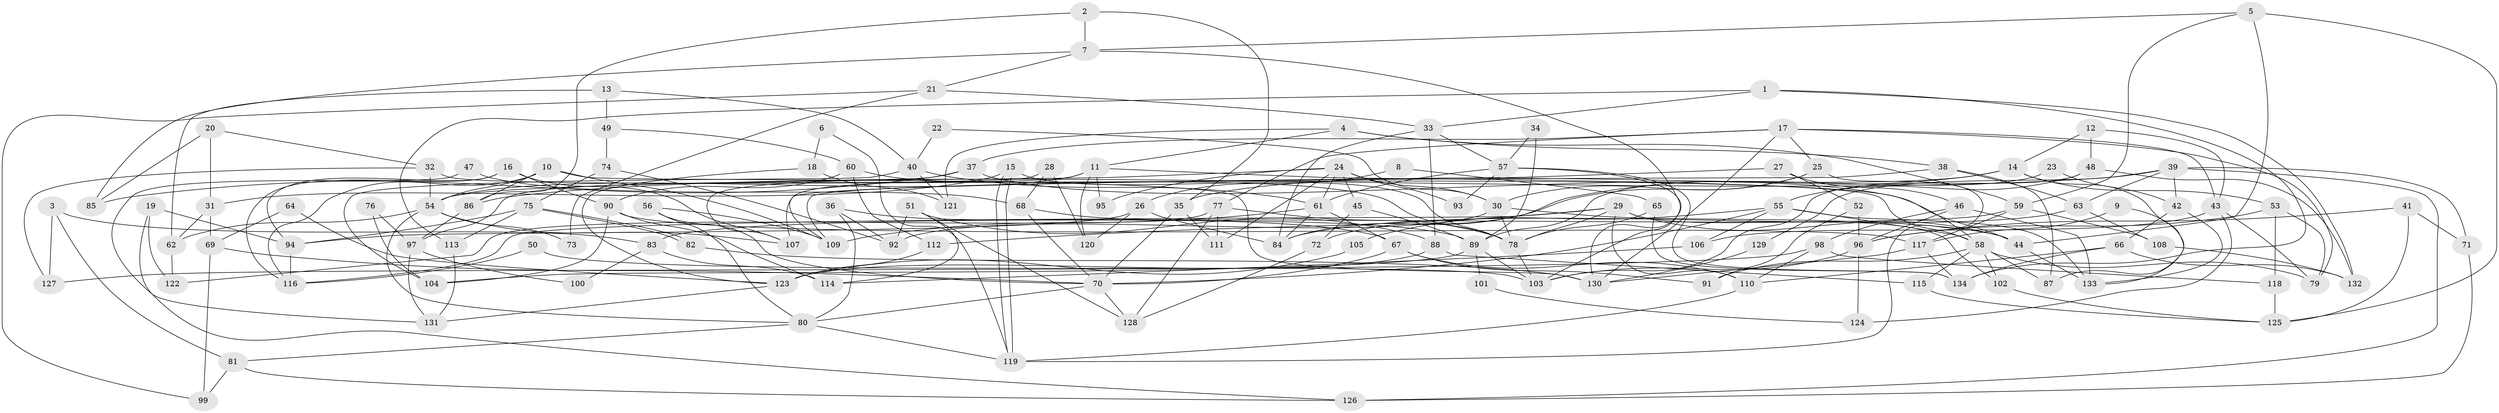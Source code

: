 // coarse degree distribution, {4: 0.23595505617977527, 5: 0.12359550561797752, 7: 0.1348314606741573, 2: 0.11235955056179775, 11: 0.011235955056179775, 3: 0.15730337078651685, 6: 0.14606741573033707, 8: 0.033707865168539325, 9: 0.02247191011235955, 10: 0.02247191011235955}
// Generated by graph-tools (version 1.1) at 2025/23/03/03/25 07:23:58]
// undirected, 134 vertices, 268 edges
graph export_dot {
graph [start="1"]
  node [color=gray90,style=filled];
  1;
  2;
  3;
  4;
  5;
  6;
  7;
  8;
  9;
  10;
  11;
  12;
  13;
  14;
  15;
  16;
  17;
  18;
  19;
  20;
  21;
  22;
  23;
  24;
  25;
  26;
  27;
  28;
  29;
  30;
  31;
  32;
  33;
  34;
  35;
  36;
  37;
  38;
  39;
  40;
  41;
  42;
  43;
  44;
  45;
  46;
  47;
  48;
  49;
  50;
  51;
  52;
  53;
  54;
  55;
  56;
  57;
  58;
  59;
  60;
  61;
  62;
  63;
  64;
  65;
  66;
  67;
  68;
  69;
  70;
  71;
  72;
  73;
  74;
  75;
  76;
  77;
  78;
  79;
  80;
  81;
  82;
  83;
  84;
  85;
  86;
  87;
  88;
  89;
  90;
  91;
  92;
  93;
  94;
  95;
  96;
  97;
  98;
  99;
  100;
  101;
  102;
  103;
  104;
  105;
  106;
  107;
  108;
  109;
  110;
  111;
  112;
  113;
  114;
  115;
  116;
  117;
  118;
  119;
  120;
  121;
  122;
  123;
  124;
  125;
  126;
  127;
  128;
  129;
  130;
  131;
  132;
  133;
  134;
  1 -- 132;
  1 -- 113;
  1 -- 33;
  1 -- 134;
  2 -- 35;
  2 -- 7;
  2 -- 86;
  3 -- 127;
  3 -- 83;
  3 -- 81;
  4 -- 59;
  4 -- 11;
  4 -- 38;
  4 -- 121;
  5 -- 7;
  5 -- 44;
  5 -- 59;
  5 -- 125;
  6 -- 18;
  6 -- 119;
  7 -- 21;
  7 -- 103;
  7 -- 85;
  8 -- 26;
  8 -- 65;
  9 -- 117;
  9 -- 133;
  10 -- 130;
  10 -- 116;
  10 -- 54;
  10 -- 86;
  10 -- 109;
  11 -- 58;
  11 -- 54;
  11 -- 95;
  11 -- 97;
  11 -- 120;
  12 -- 14;
  12 -- 48;
  12 -- 43;
  13 -- 62;
  13 -- 40;
  13 -- 49;
  14 -- 84;
  14 -- 87;
  14 -- 35;
  14 -- 53;
  15 -- 78;
  15 -- 119;
  15 -- 119;
  15 -- 31;
  16 -- 116;
  16 -- 90;
  16 -- 94;
  16 -- 107;
  17 -- 25;
  17 -- 77;
  17 -- 37;
  17 -- 43;
  17 -- 79;
  17 -- 130;
  18 -- 121;
  18 -- 123;
  19 -- 126;
  19 -- 94;
  19 -- 122;
  20 -- 85;
  20 -- 32;
  20 -- 31;
  21 -- 33;
  21 -- 99;
  21 -- 73;
  22 -- 40;
  22 -- 30;
  23 -- 89;
  23 -- 42;
  24 -- 54;
  24 -- 30;
  24 -- 45;
  24 -- 61;
  24 -- 93;
  24 -- 95;
  24 -- 111;
  25 -- 119;
  25 -- 30;
  25 -- 72;
  26 -- 84;
  26 -- 94;
  26 -- 120;
  27 -- 46;
  27 -- 52;
  27 -- 107;
  28 -- 120;
  28 -- 109;
  28 -- 68;
  29 -- 110;
  29 -- 44;
  29 -- 78;
  29 -- 102;
  29 -- 112;
  29 -- 116;
  30 -- 78;
  30 -- 92;
  30 -- 44;
  31 -- 62;
  31 -- 69;
  32 -- 54;
  32 -- 58;
  32 -- 127;
  33 -- 57;
  33 -- 84;
  33 -- 88;
  34 -- 89;
  34 -- 57;
  35 -- 70;
  35 -- 111;
  36 -- 67;
  36 -- 80;
  36 -- 92;
  37 -- 107;
  37 -- 44;
  37 -- 85;
  38 -- 63;
  38 -- 87;
  38 -- 109;
  39 -- 42;
  39 -- 86;
  39 -- 63;
  39 -- 71;
  39 -- 126;
  39 -- 129;
  40 -- 104;
  40 -- 61;
  40 -- 121;
  41 -- 125;
  41 -- 71;
  41 -- 96;
  42 -- 66;
  42 -- 133;
  43 -- 79;
  43 -- 106;
  43 -- 124;
  44 -- 133;
  45 -- 89;
  45 -- 72;
  46 -- 133;
  46 -- 96;
  46 -- 98;
  47 -- 68;
  47 -- 131;
  48 -- 55;
  48 -- 103;
  48 -- 132;
  49 -- 60;
  49 -- 74;
  50 -- 103;
  50 -- 116;
  51 -- 128;
  51 -- 88;
  51 -- 92;
  51 -- 114;
  52 -- 96;
  52 -- 91;
  53 -- 79;
  53 -- 96;
  53 -- 118;
  54 -- 107;
  54 -- 62;
  54 -- 73;
  54 -- 80;
  55 -- 70;
  55 -- 58;
  55 -- 105;
  55 -- 106;
  55 -- 133;
  56 -- 109;
  56 -- 80;
  56 -- 70;
  57 -- 61;
  57 -- 134;
  57 -- 93;
  57 -- 130;
  58 -- 79;
  58 -- 102;
  58 -- 87;
  58 -- 91;
  58 -- 115;
  59 -- 108;
  59 -- 83;
  59 -- 117;
  60 -- 90;
  60 -- 78;
  60 -- 112;
  61 -- 109;
  61 -- 67;
  61 -- 84;
  62 -- 122;
  63 -- 84;
  63 -- 108;
  64 -- 123;
  64 -- 69;
  65 -- 134;
  65 -- 78;
  66 -- 134;
  66 -- 110;
  66 -- 132;
  67 -- 70;
  67 -- 91;
  67 -- 110;
  68 -- 70;
  68 -- 89;
  69 -- 70;
  69 -- 99;
  70 -- 128;
  70 -- 80;
  71 -- 126;
  72 -- 128;
  74 -- 92;
  74 -- 75;
  75 -- 82;
  75 -- 82;
  75 -- 94;
  75 -- 113;
  76 -- 97;
  76 -- 104;
  77 -- 111;
  77 -- 122;
  77 -- 78;
  77 -- 128;
  78 -- 103;
  80 -- 81;
  80 -- 119;
  81 -- 99;
  81 -- 126;
  82 -- 130;
  83 -- 114;
  83 -- 100;
  86 -- 97;
  88 -- 115;
  88 -- 123;
  89 -- 103;
  89 -- 101;
  89 -- 104;
  90 -- 117;
  90 -- 114;
  90 -- 104;
  94 -- 116;
  96 -- 103;
  96 -- 124;
  97 -- 100;
  97 -- 131;
  98 -- 110;
  98 -- 118;
  98 -- 127;
  101 -- 124;
  102 -- 125;
  105 -- 123;
  106 -- 114;
  108 -- 132;
  110 -- 119;
  112 -- 123;
  113 -- 131;
  115 -- 125;
  117 -- 130;
  117 -- 134;
  118 -- 125;
  123 -- 131;
  129 -- 130;
}
